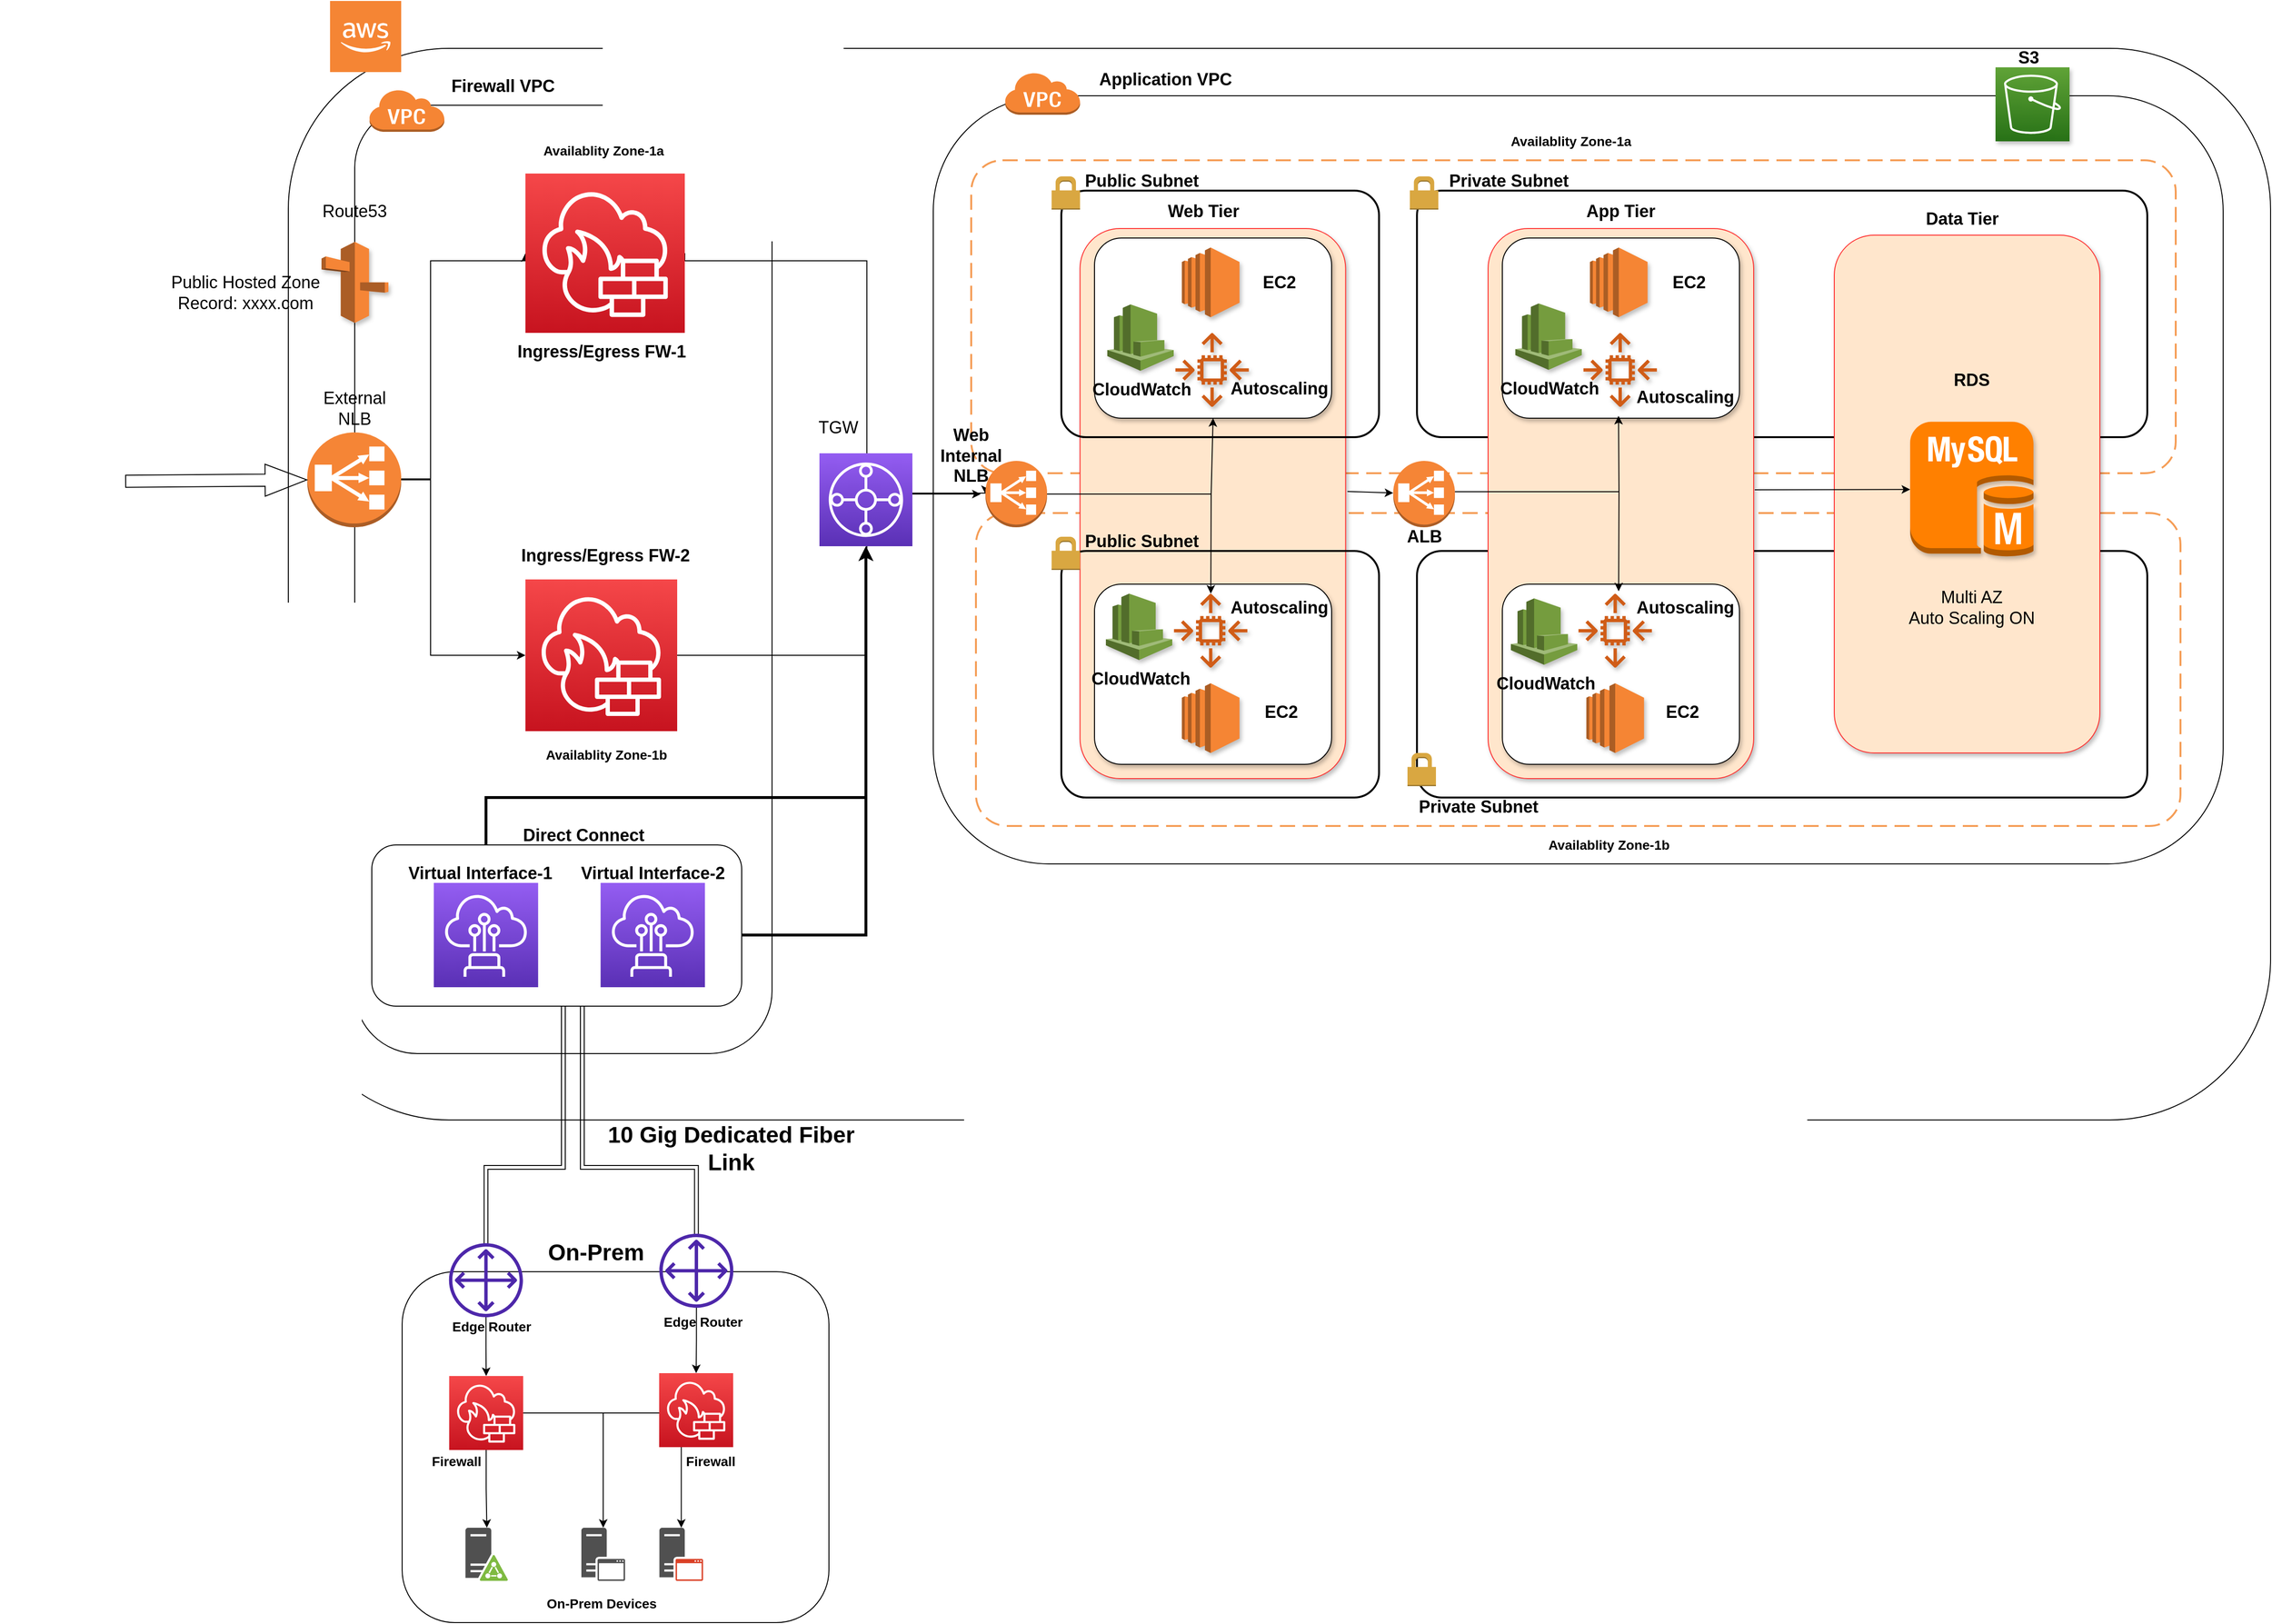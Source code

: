 <mxfile version="13.9.9" type="device"><diagram id="F6qaQ2uDx0an39QP_-4h" name="Page-1"><mxGraphModel dx="1858" dy="482" grid="1" gridSize="10" guides="1" tooltips="1" connect="1" arrows="1" fold="1" page="1" pageScale="1" pageWidth="850" pageHeight="1100" math="0" shadow="0"><root><mxCell id="0"/><mxCell id="1" parent="0"/><mxCell id="vPFMmJCqBuuDQd_risKU-1" value="" style="rounded=1;whiteSpace=wrap;html=1;" parent="1" vertex="1"><mxGeometry x="-510" y="80" width="2090" height="1130" as="geometry"/></mxCell><mxCell id="vPFMmJCqBuuDQd_risKU-2" value="" style="rounded=1;whiteSpace=wrap;html=1;" parent="1" vertex="1"><mxGeometry x="170" y="130" width="1360" height="810" as="geometry"/></mxCell><mxCell id="vPFMmJCqBuuDQd_risKU-5" value="" style="outlineConnect=0;dashed=0;verticalLabelPosition=bottom;verticalAlign=top;align=center;html=1;shape=mxgraph.aws3.cloud_2;fillColor=#F58534;gradientColor=none;" parent="1" vertex="1"><mxGeometry x="-466" y="30" width="75" height="75" as="geometry"/></mxCell><mxCell id="vPFMmJCqBuuDQd_risKU-6" value="" style="outlineConnect=0;dashed=0;verticalLabelPosition=bottom;verticalAlign=top;align=center;html=1;shape=mxgraph.aws3.virtual_private_cloud;fillColor=#F58534;gradientColor=none;" parent="1" vertex="1"><mxGeometry x="245.25" y="105" width="79.5" height="45" as="geometry"/></mxCell><mxCell id="vPFMmJCqBuuDQd_risKU-7" value="" style="rounded=1;arcSize=10;dashed=1;strokeColor=#F59D56;fillColor=none;gradientColor=none;dashPattern=8 4;strokeWidth=2;" parent="1" vertex="1"><mxGeometry x="210" y="198" width="1270" height="330" as="geometry"/></mxCell><mxCell id="vPFMmJCqBuuDQd_risKU-8" value="" style="rounded=1;arcSize=10;dashed=1;strokeColor=#F59D56;fillColor=none;gradientColor=none;dashPattern=8 4;strokeWidth=2;" parent="1" vertex="1"><mxGeometry x="215" y="570" width="1270" height="330" as="geometry"/></mxCell><mxCell id="vPFMmJCqBuuDQd_risKU-14" value="" style="rounded=1;arcSize=10;dashed=0;fillColor=none;gradientColor=none;strokeWidth=2;" parent="1" vertex="1"><mxGeometry x="680" y="230" width="770" height="260" as="geometry"/></mxCell><mxCell id="vPFMmJCqBuuDQd_risKU-15" value="" style="dashed=0;html=1;shape=mxgraph.aws3.permissions;fillColor=#D9A741;gradientColor=none;dashed=0;" parent="1" vertex="1"><mxGeometry x="672.5" y="215" width="30" height="35" as="geometry"/></mxCell><mxCell id="vPFMmJCqBuuDQd_risKU-17" value="" style="rounded=1;arcSize=10;dashed=0;fillColor=none;gradientColor=none;strokeWidth=2;" parent="1" vertex="1"><mxGeometry x="680" y="610" width="770" height="260" as="geometry"/></mxCell><mxCell id="vPFMmJCqBuuDQd_risKU-18" value="" style="dashed=0;html=1;shape=mxgraph.aws3.permissions;fillColor=#D9A741;gradientColor=none;dashed=0;" parent="1" vertex="1"><mxGeometry x="670" y="823" width="30" height="35" as="geometry"/></mxCell><mxCell id="vPFMmJCqBuuDQd_risKU-19" value="&lt;font style=&quot;font-size: 14px&quot;&gt;Availablity Zone-1a&lt;/font&gt;" style="text;html=1;strokeColor=none;fillColor=none;align=center;verticalAlign=middle;whiteSpace=wrap;rounded=0;fontStyle=1" parent="1" vertex="1"><mxGeometry x="760" y="168" width="164.75" height="20" as="geometry"/></mxCell><mxCell id="vPFMmJCqBuuDQd_risKU-20" value="&lt;font style=&quot;font-size: 14px&quot;&gt;Availablity Zone-1b&lt;/font&gt;" style="text;html=1;strokeColor=none;fillColor=none;align=center;verticalAlign=middle;whiteSpace=wrap;rounded=0;fontStyle=1" parent="1" vertex="1"><mxGeometry x="760" y="540" width="164.75" height="20" as="geometry"/></mxCell><mxCell id="vPFMmJCqBuuDQd_risKU-44" value="" style="rounded=1;whiteSpace=wrap;html=1;" parent="1" vertex="1"><mxGeometry x="-440" y="140" width="440" height="1000" as="geometry"/></mxCell><mxCell id="vPFMmJCqBuuDQd_risKU-45" value="" style="outlineConnect=0;dashed=0;verticalLabelPosition=bottom;verticalAlign=top;align=center;html=1;shape=mxgraph.aws3.virtual_private_cloud;fillColor=#F58534;gradientColor=none;" parent="1" vertex="1"><mxGeometry x="-425" y="123" width="79.5" height="45" as="geometry"/></mxCell><mxCell id="vPFMmJCqBuuDQd_risKU-49" style="edgeStyle=orthogonalEdgeStyle;rounded=0;orthogonalLoop=1;jettySize=auto;html=1;exitX=1;exitY=0.5;exitDx=0;exitDy=0;exitPerimeter=0;entryX=0;entryY=0.5;entryDx=0;entryDy=0;entryPerimeter=0;" parent="1" source="vPFMmJCqBuuDQd_risKU-43" target="vPFMmJCqBuuDQd_risKU-47" edge="1"><mxGeometry relative="1" as="geometry"><Array as="points"><mxPoint x="-360" y="535"/><mxPoint x="-360" y="304"/><mxPoint x="-260" y="304"/></Array></mxGeometry></mxCell><mxCell id="vPFMmJCqBuuDQd_risKU-50" style="edgeStyle=orthogonalEdgeStyle;rounded=0;orthogonalLoop=1;jettySize=auto;html=1;exitX=1;exitY=0.5;exitDx=0;exitDy=0;exitPerimeter=0;entryX=0;entryY=0.5;entryDx=0;entryDy=0;entryPerimeter=0;" parent="1" source="vPFMmJCqBuuDQd_risKU-43" target="vPFMmJCqBuuDQd_risKU-48" edge="1"><mxGeometry relative="1" as="geometry"><Array as="points"><mxPoint x="-360" y="534"/><mxPoint x="-360" y="720"/></Array></mxGeometry></mxCell><mxCell id="vPFMmJCqBuuDQd_risKU-43" value="" style="outlineConnect=0;dashed=0;verticalLabelPosition=bottom;verticalAlign=top;align=center;html=1;shape=mxgraph.aws3.classic_load_balancer;fillColor=#F58536;gradientColor=none;" parent="1" vertex="1"><mxGeometry x="-490" y="485" width="99" height="100" as="geometry"/></mxCell><mxCell id="vPFMmJCqBuuDQd_risKU-52" style="edgeStyle=orthogonalEdgeStyle;rounded=0;orthogonalLoop=1;jettySize=auto;html=1;exitX=1;exitY=0.5;exitDx=0;exitDy=0;exitPerimeter=0;entryX=0;entryY=0.5;entryDx=0;entryDy=0;entryPerimeter=0;" parent="1" source="vPFMmJCqBuuDQd_risKU-47" target="vPFMmJCqBuuDQd_risKU-91" edge="1"><mxGeometry relative="1" as="geometry"><mxPoint x="190" y="550" as="targetPoint"/><Array as="points"><mxPoint x="100" y="304"/><mxPoint x="100" y="549"/><mxPoint x="225" y="549"/></Array></mxGeometry></mxCell><mxCell id="vPFMmJCqBuuDQd_risKU-47" value="" style="points=[[0,0,0],[0.25,0,0],[0.5,0,0],[0.75,0,0],[1,0,0],[0,1,0],[0.25,1,0],[0.5,1,0],[0.75,1,0],[1,1,0],[0,0.25,0],[0,0.5,0],[0,0.75,0],[1,0.25,0],[1,0.5,0],[1,0.75,0]];outlineConnect=0;fontColor=#232F3E;gradientColor=#F54749;gradientDirection=north;fillColor=#C7131F;strokeColor=#ffffff;dashed=0;verticalLabelPosition=bottom;verticalAlign=top;align=center;html=1;fontSize=12;fontStyle=0;aspect=fixed;shape=mxgraph.aws4.resourceIcon;resIcon=mxgraph.aws4.network_firewall;" parent="1" vertex="1"><mxGeometry x="-260" y="212" width="168" height="168" as="geometry"/></mxCell><mxCell id="vPFMmJCqBuuDQd_risKU-53" style="edgeStyle=orthogonalEdgeStyle;rounded=0;orthogonalLoop=1;jettySize=auto;html=1;exitX=1;exitY=0.5;exitDx=0;exitDy=0;exitPerimeter=0;" parent="1" source="vPFMmJCqBuuDQd_risKU-48" edge="1"><mxGeometry relative="1" as="geometry"><mxPoint x="220" y="550" as="targetPoint"/><Array as="points"><mxPoint x="100" y="720"/><mxPoint x="100" y="550"/></Array></mxGeometry></mxCell><mxCell id="vPFMmJCqBuuDQd_risKU-48" value="" style="points=[[0,0,0],[0.25,0,0],[0.5,0,0],[0.75,0,0],[1,0,0],[0,1,0],[0.25,1,0],[0.5,1,0],[0.75,1,0],[1,1,0],[0,0.25,0],[0,0.5,0],[0,0.75,0],[1,0.25,0],[1,0.5,0],[1,0.75,0]];outlineConnect=0;fontColor=#232F3E;gradientColor=#F54749;gradientDirection=north;fillColor=#C7131F;strokeColor=#ffffff;dashed=0;verticalLabelPosition=bottom;verticalAlign=top;align=center;html=1;fontSize=12;fontStyle=0;aspect=fixed;shape=mxgraph.aws4.resourceIcon;resIcon=mxgraph.aws4.network_firewall;" parent="1" vertex="1"><mxGeometry x="-260" y="640" width="160" height="160" as="geometry"/></mxCell><mxCell id="vPFMmJCqBuuDQd_risKU-57" value="&lt;font style=&quot;font-size: 18px&quot;&gt;Ingress/Egress FW-1&lt;/font&gt;" style="text;html=1;strokeColor=none;fillColor=none;align=center;verticalAlign=middle;whiteSpace=wrap;rounded=0;fontStyle=1" parent="1" vertex="1"><mxGeometry x="-287.25" y="390" width="214.5" height="20" as="geometry"/></mxCell><mxCell id="vPFMmJCqBuuDQd_risKU-59" value="" style="points=[[0,0,0],[0.25,0,0],[0.5,0,0],[0.75,0,0],[1,0,0],[0,1,0],[0.25,1,0],[0.5,1,0],[0.75,1,0],[1,1,0],[0,0.25,0],[0,0.5,0],[0,0.75,0],[1,0.25,0],[1,0.5,0],[1,0.75,0]];outlineConnect=0;fontColor=#232F3E;gradientColor=#945DF2;gradientDirection=north;fillColor=#5A30B5;strokeColor=#ffffff;dashed=0;verticalLabelPosition=bottom;verticalAlign=top;align=center;html=1;fontSize=12;fontStyle=0;aspect=fixed;shape=mxgraph.aws4.resourceIcon;resIcon=mxgraph.aws4.transit_gateway;" parent="1" vertex="1"><mxGeometry x="50" y="507" width="98" height="98" as="geometry"/></mxCell><mxCell id="vPFMmJCqBuuDQd_risKU-60" value="&lt;font style=&quot;font-size: 18px ; font-weight: normal&quot;&gt;TGW&lt;/font&gt;" style="text;html=1;strokeColor=none;fillColor=none;align=center;verticalAlign=middle;whiteSpace=wrap;rounded=0;fontStyle=1" parent="1" vertex="1"><mxGeometry x="50" y="470" width="40" height="20" as="geometry"/></mxCell><mxCell id="vPFMmJCqBuuDQd_risKU-62" value="&lt;font style=&quot;font-size: 18px&quot;&gt;Internal NLB&lt;/font&gt;" style="text;html=1;strokeColor=none;fillColor=none;align=center;verticalAlign=middle;whiteSpace=wrap;rounded=0;" parent="1" vertex="1"><mxGeometry x="1130" y="690" width="70" height="20" as="geometry"/></mxCell><mxCell id="vPFMmJCqBuuDQd_risKU-104" style="edgeStyle=none;rounded=0;orthogonalLoop=1;jettySize=auto;html=1;exitX=1.007;exitY=0.478;exitDx=0;exitDy=0;exitPerimeter=0;" parent="1" source="vPFMmJCqBuuDQd_risKU-64" target="vPFMmJCqBuuDQd_risKU-99" edge="1"><mxGeometry relative="1" as="geometry"><mxPoint x="620" y="554" as="sourcePoint"/></mxGeometry></mxCell><mxCell id="vPFMmJCqBuuDQd_risKU-64" value="" style="rounded=1;whiteSpace=wrap;html=1;strokeColor=#FF3333;shadow=1;fillColor=#FFE6CC;" parent="1" vertex="1"><mxGeometry x="324.75" y="270" width="280" height="580" as="geometry"/></mxCell><mxCell id="vPFMmJCqBuuDQd_risKU-68" value="" style="rounded=1;whiteSpace=wrap;html=1;strokeColor=#FF3333;shadow=1;fillColor=#FFE6CC;" parent="1" vertex="1"><mxGeometry x="1120" y="277" width="280" height="546" as="geometry"/></mxCell><mxCell id="vPFMmJCqBuuDQd_risKU-70" value="&lt;font style=&quot;font-size: 18px&quot;&gt;Private Subnet&lt;/font&gt;" style="text;html=1;strokeColor=none;fillColor=none;align=center;verticalAlign=middle;whiteSpace=wrap;rounded=0;shadow=1;fontStyle=1" parent="1" vertex="1"><mxGeometry x="692.38" y="210" width="170" height="20" as="geometry"/></mxCell><mxCell id="vPFMmJCqBuuDQd_risKU-71" value="&lt;font style=&quot;font-size: 18px&quot;&gt;Private Subnet&lt;/font&gt;" style="text;html=1;strokeColor=none;fillColor=none;align=center;verticalAlign=middle;whiteSpace=wrap;rounded=0;shadow=1;fontStyle=1" parent="1" vertex="1"><mxGeometry x="660" y="870" width="170" height="20" as="geometry"/></mxCell><mxCell id="vPFMmJCqBuuDQd_risKU-73" value="&lt;font style=&quot;font-size: 18px&quot;&gt;Web Tier&lt;/font&gt;" style="text;html=1;strokeColor=none;fillColor=none;align=center;verticalAlign=middle;whiteSpace=wrap;rounded=0;shadow=1;fontStyle=1" parent="1" vertex="1"><mxGeometry x="370" y="242" width="170" height="20" as="geometry"/></mxCell><mxCell id="vPFMmJCqBuuDQd_risKU-74" value="&lt;font style=&quot;font-size: 18px&quot;&gt;App Tier&lt;/font&gt;" style="text;html=1;strokeColor=none;fillColor=none;align=center;verticalAlign=middle;whiteSpace=wrap;rounded=0;shadow=1;fontStyle=1" parent="1" vertex="1"><mxGeometry x="810" y="242" width="170" height="20" as="geometry"/></mxCell><mxCell id="vPFMmJCqBuuDQd_risKU-75" value="&lt;font style=&quot;font-size: 18px&quot;&gt;Data Tier&lt;/font&gt;" style="text;html=1;strokeColor=none;fillColor=none;align=center;verticalAlign=middle;whiteSpace=wrap;rounded=0;shadow=1;fontStyle=1" parent="1" vertex="1"><mxGeometry x="1170" y="250" width="170" height="20" as="geometry"/></mxCell><mxCell id="vPFMmJCqBuuDQd_risKU-79" value="" style="rounded=1;whiteSpace=wrap;html=1;shadow=1;strokeColor=#000000;fillColor=#FFFFFF;" parent="1" vertex="1"><mxGeometry x="340" y="280" width="250" height="190" as="geometry"/></mxCell><mxCell id="vPFMmJCqBuuDQd_risKU-78" value="" style="outlineConnect=0;dashed=0;verticalLabelPosition=bottom;verticalAlign=top;align=center;html=1;shape=mxgraph.aws3.ec2;fillColor=#F58534;gradientColor=none;shadow=1;strokeColor=#FF3333;" parent="1" vertex="1"><mxGeometry x="432.13" y="290" width="60.75" height="73.5" as="geometry"/></mxCell><mxCell id="vPFMmJCqBuuDQd_risKU-80" value="" style="outlineConnect=0;fontColor=#232F3E;gradientColor=none;fillColor=#D05C17;strokeColor=none;dashed=0;verticalLabelPosition=bottom;verticalAlign=top;align=center;html=1;fontSize=12;fontStyle=0;aspect=fixed;pointerEvents=1;shape=mxgraph.aws4.auto_scaling2;shadow=1;" parent="1" vertex="1"><mxGeometry x="425" y="380" width="78" height="78" as="geometry"/></mxCell><mxCell id="vPFMmJCqBuuDQd_risKU-81" value="" style="rounded=1;whiteSpace=wrap;html=1;shadow=1;strokeColor=#000000;fillColor=#FFFFFF;" parent="1" vertex="1"><mxGeometry x="340" y="645" width="250" height="190" as="geometry"/></mxCell><mxCell id="vPFMmJCqBuuDQd_risKU-82" value="" style="outlineConnect=0;dashed=0;verticalLabelPosition=bottom;verticalAlign=top;align=center;html=1;shape=mxgraph.aws3.ec2;fillColor=#F58534;gradientColor=none;shadow=1;strokeColor=#FF3333;" parent="1" vertex="1"><mxGeometry x="432.13" y="749.5" width="60.75" height="73.5" as="geometry"/></mxCell><mxCell id="vPFMmJCqBuuDQd_risKU-83" value="" style="outlineConnect=0;fontColor=#232F3E;gradientColor=none;fillColor=#D05C17;strokeColor=none;dashed=0;verticalLabelPosition=bottom;verticalAlign=top;align=center;html=1;fontSize=12;fontStyle=0;aspect=fixed;pointerEvents=1;shape=mxgraph.aws4.auto_scaling2;shadow=1;" parent="1" vertex="1"><mxGeometry x="423.5" y="655" width="78" height="78" as="geometry"/></mxCell><mxCell id="vPFMmJCqBuuDQd_risKU-107" style="edgeStyle=none;rounded=0;orthogonalLoop=1;jettySize=auto;html=1;exitX=1.004;exitY=0.475;exitDx=0;exitDy=0;exitPerimeter=0;" parent="1" source="vPFMmJCqBuuDQd_risKU-84" target="vPFMmJCqBuuDQd_risKU-105" edge="1"><mxGeometry relative="1" as="geometry"/></mxCell><mxCell id="vPFMmJCqBuuDQd_risKU-84" value="" style="rounded=1;whiteSpace=wrap;html=1;strokeColor=#FF3333;shadow=1;fillColor=#FFE6CC;" parent="1" vertex="1"><mxGeometry x="755" y="270" width="280" height="580" as="geometry"/></mxCell><mxCell id="vPFMmJCqBuuDQd_risKU-85" value="" style="rounded=1;whiteSpace=wrap;html=1;shadow=1;strokeColor=#000000;fillColor=#FFFFFF;" parent="1" vertex="1"><mxGeometry x="770" y="280" width="250" height="190" as="geometry"/></mxCell><mxCell id="vPFMmJCqBuuDQd_risKU-86" value="" style="outlineConnect=0;dashed=0;verticalLabelPosition=bottom;verticalAlign=top;align=center;html=1;shape=mxgraph.aws3.ec2;fillColor=#F58534;gradientColor=none;shadow=1;strokeColor=#FF3333;" parent="1" vertex="1"><mxGeometry x="862.38" y="290" width="60.75" height="73.5" as="geometry"/></mxCell><mxCell id="vPFMmJCqBuuDQd_risKU-87" value="" style="outlineConnect=0;fontColor=#232F3E;gradientColor=none;fillColor=#D05C17;strokeColor=none;dashed=0;verticalLabelPosition=bottom;verticalAlign=top;align=center;html=1;fontSize=12;fontStyle=0;aspect=fixed;pointerEvents=1;shape=mxgraph.aws4.auto_scaling2;shadow=1;" parent="1" vertex="1"><mxGeometry x="855.25" y="380" width="78" height="78" as="geometry"/></mxCell><mxCell id="vPFMmJCqBuuDQd_risKU-88" value="" style="rounded=1;whiteSpace=wrap;html=1;shadow=1;strokeColor=#000000;fillColor=#FFFFFF;" parent="1" vertex="1"><mxGeometry x="770" y="645" width="250" height="190" as="geometry"/></mxCell><mxCell id="vPFMmJCqBuuDQd_risKU-89" value="" style="outlineConnect=0;dashed=0;verticalLabelPosition=bottom;verticalAlign=top;align=center;html=1;shape=mxgraph.aws3.ec2;fillColor=#F58534;gradientColor=none;shadow=1;strokeColor=#FF3333;" parent="1" vertex="1"><mxGeometry x="858.63" y="749.5" width="60.75" height="73.5" as="geometry"/></mxCell><mxCell id="vPFMmJCqBuuDQd_risKU-90" value="" style="outlineConnect=0;fontColor=#232F3E;gradientColor=none;fillColor=#D05C17;strokeColor=none;dashed=0;verticalLabelPosition=bottom;verticalAlign=top;align=center;html=1;fontSize=12;fontStyle=0;aspect=fixed;pointerEvents=1;shape=mxgraph.aws4.auto_scaling2;shadow=1;" parent="1" vertex="1"><mxGeometry x="850" y="655" width="78" height="78" as="geometry"/></mxCell><mxCell id="vPFMmJCqBuuDQd_risKU-100" style="edgeStyle=none;rounded=0;orthogonalLoop=1;jettySize=auto;html=1;entryX=0.5;entryY=1;entryDx=0;entryDy=0;" parent="1" source="vPFMmJCqBuuDQd_risKU-91" target="vPFMmJCqBuuDQd_risKU-79" edge="1"><mxGeometry relative="1" as="geometry"><Array as="points"><mxPoint x="463" y="550"/></Array></mxGeometry></mxCell><mxCell id="vPFMmJCqBuuDQd_risKU-91" value="" style="outlineConnect=0;dashed=0;verticalLabelPosition=bottom;verticalAlign=top;align=center;html=1;shape=mxgraph.aws3.classic_load_balancer;fillColor=#F58536;gradientColor=none;" parent="1" vertex="1"><mxGeometry x="225" y="515" width="65" height="70" as="geometry"/></mxCell><mxCell id="vPFMmJCqBuuDQd_risKU-99" value="" style="outlineConnect=0;dashed=0;verticalLabelPosition=bottom;verticalAlign=top;align=center;html=1;shape=mxgraph.aws3.classic_load_balancer;fillColor=#F58536;gradientColor=none;" parent="1" vertex="1"><mxGeometry x="655" y="515" width="65" height="70" as="geometry"/></mxCell><mxCell id="vPFMmJCqBuuDQd_risKU-101" style="edgeStyle=none;rounded=0;orthogonalLoop=1;jettySize=auto;html=1;exitX=1;exitY=0.5;exitDx=0;exitDy=0;exitPerimeter=0;" parent="1" source="vPFMmJCqBuuDQd_risKU-91" target="vPFMmJCqBuuDQd_risKU-83" edge="1"><mxGeometry relative="1" as="geometry"><mxPoint x="300" y="560" as="sourcePoint"/><mxPoint x="472.5" y="480" as="targetPoint"/><Array as="points"><mxPoint x="463" y="550"/></Array></mxGeometry></mxCell><mxCell id="vPFMmJCqBuuDQd_risKU-102" style="edgeStyle=none;rounded=0;orthogonalLoop=1;jettySize=auto;html=1;entryX=0.5;entryY=1;entryDx=0;entryDy=0;" parent="1" edge="1"><mxGeometry relative="1" as="geometry"><mxPoint x="720" y="547.5" as="sourcePoint"/><mxPoint x="892.5" y="467.5" as="targetPoint"/><Array as="points"><mxPoint x="893" y="547.5"/></Array></mxGeometry></mxCell><mxCell id="vPFMmJCqBuuDQd_risKU-103" style="edgeStyle=none;rounded=0;orthogonalLoop=1;jettySize=auto;html=1;exitX=1;exitY=0.5;exitDx=0;exitDy=0;exitPerimeter=0;" parent="1" edge="1"><mxGeometry relative="1" as="geometry"><mxPoint x="720" y="547.5" as="sourcePoint"/><mxPoint x="892.635" y="652.5" as="targetPoint"/><Array as="points"><mxPoint x="893" y="547.5"/></Array></mxGeometry></mxCell><mxCell id="vPFMmJCqBuuDQd_risKU-105" value="" style="outlineConnect=0;dashed=0;verticalLabelPosition=bottom;verticalAlign=top;align=center;html=1;shape=mxgraph.aws3.mysql_db_instance;fillColor=#FF8000;gradientColor=none;shadow=1;strokeColor=#000000;" parent="1" vertex="1"><mxGeometry x="1200" y="473.75" width="130" height="142.5" as="geometry"/></mxCell><mxCell id="vPFMmJCqBuuDQd_risKU-106" value="&lt;font style=&quot;font-size: 18px&quot;&gt;Multi AZ&lt;br&gt;Auto Scaling ON&lt;br&gt;&lt;/font&gt;" style="text;html=1;strokeColor=none;fillColor=none;align=center;verticalAlign=middle;whiteSpace=wrap;rounded=0;shadow=1;" parent="1" vertex="1"><mxGeometry x="1180" y="645" width="170" height="50" as="geometry"/></mxCell><mxCell id="vPFMmJCqBuuDQd_risKU-61" value="&lt;font style=&quot;font-size: 18px&quot;&gt;External NLB&lt;/font&gt;" style="text;html=1;strokeColor=none;fillColor=none;align=center;verticalAlign=middle;whiteSpace=wrap;rounded=0;" parent="1" vertex="1"><mxGeometry x="-475.5" y="450" width="70" height="20" as="geometry"/></mxCell><mxCell id="vPFMmJCqBuuDQd_risKU-109" style="edgeStyle=none;shape=flexArrow;rounded=0;orthogonalLoop=1;jettySize=auto;html=1;width=12.727;endSize=14.327;entryX=0;entryY=0.5;entryDx=0;entryDy=0;entryPerimeter=0;" parent="1" source="vPFMmJCqBuuDQd_risKU-108" target="vPFMmJCqBuuDQd_risKU-43" edge="1"><mxGeometry relative="1" as="geometry"/></mxCell><mxCell id="vPFMmJCqBuuDQd_risKU-108" value="" style="shape=image;html=1;verticalAlign=top;verticalLabelPosition=bottom;labelBackgroundColor=#ffffff;imageAspect=0;aspect=fixed;image=https://cdn3.iconfinder.com/data/icons/google-material-design-icons/48/ic_laptop_windows_48px-128.png;shadow=1;strokeColor=#000000;fillColor=#FF8000;" parent="1" vertex="1"><mxGeometry x="-810" y="473" width="128" height="128" as="geometry"/></mxCell><mxCell id="vPFMmJCqBuuDQd_risKU-110" value="" style="outlineConnect=0;dashed=0;verticalLabelPosition=bottom;verticalAlign=top;align=center;html=1;shape=mxgraph.aws3.route_53;fillColor=#F58536;gradientColor=none;shadow=1;strokeColor=#000000;" parent="1" vertex="1"><mxGeometry x="-475" y="284" width="70.5" height="85.5" as="geometry"/></mxCell><mxCell id="vPFMmJCqBuuDQd_risKU-111" value="&lt;font style=&quot;font-size: 18px&quot;&gt;Route53&lt;/font&gt;" style="text;html=1;strokeColor=none;fillColor=none;align=center;verticalAlign=middle;whiteSpace=wrap;rounded=0;" parent="1" vertex="1"><mxGeometry x="-475.5" y="242" width="70" height="20" as="geometry"/></mxCell><mxCell id="vPFMmJCqBuuDQd_risKU-112" value="&lt;font style=&quot;font-size: 18px&quot;&gt;Public Hosted Zone&lt;br&gt;Record: xxxx.com&lt;/font&gt;" style="text;html=1;strokeColor=none;fillColor=none;align=center;verticalAlign=middle;whiteSpace=wrap;rounded=0;shadow=1;" parent="1" vertex="1"><mxGeometry x="-670" y="320" width="230" height="36.75" as="geometry"/></mxCell><mxCell id="vPFMmJCqBuuDQd_risKU-113" value="&lt;font style=&quot;font-size: 18px&quot;&gt;&lt;b&gt;Web Internal NLB&lt;/b&gt;&lt;/font&gt;" style="text;html=1;strokeColor=none;fillColor=none;align=center;verticalAlign=middle;whiteSpace=wrap;rounded=0;" parent="1" vertex="1"><mxGeometry x="175.25" y="500" width="70" height="20" as="geometry"/></mxCell><mxCell id="vPFMmJCqBuuDQd_risKU-114" value="&lt;font style=&quot;font-size: 18px&quot;&gt;&lt;b&gt;ALB&lt;/b&gt;&lt;/font&gt;" style="text;html=1;strokeColor=none;fillColor=none;align=center;verticalAlign=middle;whiteSpace=wrap;rounded=0;" parent="1" vertex="1"><mxGeometry x="652.5" y="585" width="70" height="20" as="geometry"/></mxCell><mxCell id="vPFMmJCqBuuDQd_risKU-115" value="&lt;span style=&quot;font-size: 18px;&quot;&gt;&lt;b&gt;EC2&lt;/b&gt;&lt;/span&gt;" style="text;html=1;strokeColor=none;fillColor=none;align=center;verticalAlign=middle;whiteSpace=wrap;rounded=0;" parent="1" vertex="1"><mxGeometry x="500" y="316.75" width="70" height="20" as="geometry"/></mxCell><mxCell id="vPFMmJCqBuuDQd_risKU-116" value="&lt;font style=&quot;font-size: 18px&quot;&gt;&lt;b&gt;EC2&lt;/b&gt;&lt;/font&gt;" style="text;html=1;strokeColor=none;fillColor=none;align=center;verticalAlign=middle;whiteSpace=wrap;rounded=0;" parent="1" vertex="1"><mxGeometry x="501.5" y="770" width="70" height="20" as="geometry"/></mxCell><mxCell id="vPFMmJCqBuuDQd_risKU-117" value="&lt;font style=&quot;font-size: 18px&quot;&gt;&lt;b&gt;Autoscaling&lt;/b&gt;&lt;/font&gt;" style="text;html=1;strokeColor=none;fillColor=none;align=center;verticalAlign=middle;whiteSpace=wrap;rounded=0;" parent="1" vertex="1"><mxGeometry x="500" y="660" width="70" height="20" as="geometry"/></mxCell><mxCell id="vPFMmJCqBuuDQd_risKU-118" value="&lt;font style=&quot;font-size: 18px&quot;&gt;&lt;b&gt;Autoscaling&lt;/b&gt;&lt;/font&gt;" style="text;html=1;strokeColor=none;fillColor=none;align=center;verticalAlign=middle;whiteSpace=wrap;rounded=0;" parent="1" vertex="1"><mxGeometry x="500" y="429" width="70" height="20" as="geometry"/></mxCell><mxCell id="vPFMmJCqBuuDQd_risKU-120" value="&lt;font style=&quot;font-size: 18px&quot;&gt;&lt;b&gt;EC2&lt;/b&gt;&lt;/font&gt;" style="text;html=1;strokeColor=none;fillColor=none;align=center;verticalAlign=middle;whiteSpace=wrap;rounded=0;" parent="1" vertex="1"><mxGeometry x="931.87" y="316.75" width="70" height="20" as="geometry"/></mxCell><mxCell id="vPFMmJCqBuuDQd_risKU-121" value="&lt;font style=&quot;font-size: 18px&quot;&gt;&lt;b&gt;EC2&lt;/b&gt;&lt;/font&gt;" style="text;html=1;strokeColor=none;fillColor=none;align=center;verticalAlign=middle;whiteSpace=wrap;rounded=0;" parent="1" vertex="1"><mxGeometry x="924.75" y="770" width="70" height="20" as="geometry"/></mxCell><mxCell id="vPFMmJCqBuuDQd_risKU-122" value="&lt;font style=&quot;font-size: 18px&quot;&gt;&lt;b&gt;Autoscaling&lt;/b&gt;&lt;/font&gt;" style="text;html=1;strokeColor=none;fillColor=none;align=center;verticalAlign=middle;whiteSpace=wrap;rounded=0;" parent="1" vertex="1"><mxGeometry x="928" y="660" width="70" height="20" as="geometry"/></mxCell><mxCell id="vPFMmJCqBuuDQd_risKU-123" value="&lt;font style=&quot;font-size: 18px&quot;&gt;&lt;b&gt;Autoscaling&lt;/b&gt;&lt;/font&gt;" style="text;html=1;strokeColor=none;fillColor=none;align=center;verticalAlign=middle;whiteSpace=wrap;rounded=0;" parent="1" vertex="1"><mxGeometry x="928" y="438" width="70" height="20" as="geometry"/></mxCell><mxCell id="vPFMmJCqBuuDQd_risKU-124" value="&lt;font style=&quot;font-size: 18px&quot;&gt;Ingress/Egress FW-2&lt;/font&gt;" style="text;html=1;strokeColor=none;fillColor=none;align=center;verticalAlign=middle;whiteSpace=wrap;rounded=0;fontStyle=1" parent="1" vertex="1"><mxGeometry x="-283.25" y="605" width="214.5" height="20" as="geometry"/></mxCell><mxCell id="vPFMmJCqBuuDQd_risKU-125" value="&lt;font style=&quot;font-size: 18px&quot;&gt;&lt;b&gt;RDS&lt;/b&gt;&lt;/font&gt;" style="text;html=1;strokeColor=none;fillColor=none;align=center;verticalAlign=middle;whiteSpace=wrap;rounded=0;shadow=1;" parent="1" vertex="1"><mxGeometry x="1245" y="420" width="40" height="20" as="geometry"/></mxCell><mxCell id="vPFMmJCqBuuDQd_risKU-126" value="&lt;font style=&quot;font-size: 14px&quot;&gt;Availablity Zone-1b&lt;/font&gt;" style="text;html=1;strokeColor=none;fillColor=none;align=center;verticalAlign=middle;whiteSpace=wrap;rounded=0;fontStyle=1" parent="1" vertex="1"><mxGeometry x="800" y="910" width="164.75" height="20" as="geometry"/></mxCell><mxCell id="vPFMmJCqBuuDQd_risKU-127" value="" style="outlineConnect=0;dashed=0;verticalLabelPosition=bottom;verticalAlign=top;align=center;html=1;shape=mxgraph.aws3.cloudwatch;fillColor=#759C3E;gradientColor=none;shadow=1;strokeColor=#000000;" parent="1" vertex="1"><mxGeometry x="353.5" y="350" width="70" height="70" as="geometry"/></mxCell><mxCell id="vPFMmJCqBuuDQd_risKU-129" value="&lt;font style=&quot;font-size: 18px&quot;&gt;&lt;b&gt;CloudWatch&lt;/b&gt;&lt;/font&gt;" style="text;html=1;strokeColor=none;fillColor=none;align=center;verticalAlign=middle;whiteSpace=wrap;rounded=0;" parent="1" vertex="1"><mxGeometry x="355" y="430" width="70" height="20" as="geometry"/></mxCell><mxCell id="vPFMmJCqBuuDQd_risKU-130" value="" style="outlineConnect=0;dashed=0;verticalLabelPosition=bottom;verticalAlign=top;align=center;html=1;shape=mxgraph.aws3.cloudwatch;fillColor=#759C3E;gradientColor=none;shadow=1;strokeColor=#000000;" parent="1" vertex="1"><mxGeometry x="352" y="655" width="70" height="70" as="geometry"/></mxCell><mxCell id="vPFMmJCqBuuDQd_risKU-131" value="&lt;font style=&quot;font-size: 18px&quot;&gt;&lt;b&gt;CloudWatch&lt;/b&gt;&lt;/font&gt;" style="text;html=1;strokeColor=none;fillColor=none;align=center;verticalAlign=middle;whiteSpace=wrap;rounded=0;" parent="1" vertex="1"><mxGeometry x="353.5" y="735" width="70" height="20" as="geometry"/></mxCell><mxCell id="vPFMmJCqBuuDQd_risKU-132" value="" style="outlineConnect=0;dashed=0;verticalLabelPosition=bottom;verticalAlign=top;align=center;html=1;shape=mxgraph.aws3.cloudwatch;fillColor=#759C3E;gradientColor=none;shadow=1;strokeColor=#000000;" parent="1" vertex="1"><mxGeometry x="779" y="660" width="70" height="70" as="geometry"/></mxCell><mxCell id="vPFMmJCqBuuDQd_risKU-133" value="&lt;font style=&quot;font-size: 18px&quot;&gt;&lt;b&gt;CloudWatch&lt;/b&gt;&lt;/font&gt;" style="text;html=1;strokeColor=none;fillColor=none;align=center;verticalAlign=middle;whiteSpace=wrap;rounded=0;" parent="1" vertex="1"><mxGeometry x="780.5" y="740" width="70" height="20" as="geometry"/></mxCell><mxCell id="vPFMmJCqBuuDQd_risKU-134" value="" style="outlineConnect=0;dashed=0;verticalLabelPosition=bottom;verticalAlign=top;align=center;html=1;shape=mxgraph.aws3.cloudwatch;fillColor=#759C3E;gradientColor=none;shadow=1;strokeColor=#000000;" parent="1" vertex="1"><mxGeometry x="783.75" y="349" width="70" height="70" as="geometry"/></mxCell><mxCell id="vPFMmJCqBuuDQd_risKU-135" value="&lt;font style=&quot;font-size: 18px&quot;&gt;&lt;b&gt;CloudWatch&lt;/b&gt;&lt;/font&gt;" style="text;html=1;strokeColor=none;fillColor=none;align=center;verticalAlign=middle;whiteSpace=wrap;rounded=0;" parent="1" vertex="1"><mxGeometry x="785.25" y="429" width="70" height="20" as="geometry"/></mxCell><mxCell id="vPFMmJCqBuuDQd_risKU-136" value="&lt;font style=&quot;font-size: 18px&quot;&gt;&lt;b&gt;Firewall VPC&lt;/b&gt;&lt;/font&gt;" style="text;html=1;strokeColor=none;fillColor=none;align=center;verticalAlign=middle;whiteSpace=wrap;rounded=0;shadow=1;" parent="1" vertex="1"><mxGeometry x="-350" y="110" width="133.25" height="20" as="geometry"/></mxCell><mxCell id="vPFMmJCqBuuDQd_risKU-137" value="&lt;font style=&quot;font-size: 18px&quot;&gt;&lt;b&gt;Application VPC&lt;/b&gt;&lt;/font&gt;" style="text;html=1;strokeColor=none;fillColor=none;align=center;verticalAlign=middle;whiteSpace=wrap;rounded=0;shadow=1;" parent="1" vertex="1"><mxGeometry x="340" y="103" width="150" height="20" as="geometry"/></mxCell><mxCell id="vPFMmJCqBuuDQd_risKU-139" value="&lt;font style=&quot;font-size: 14px&quot;&gt;Availablity Zone-1a&lt;/font&gt;" style="text;html=1;strokeColor=none;fillColor=none;align=center;verticalAlign=middle;whiteSpace=wrap;rounded=0;fontStyle=1" parent="1" vertex="1"><mxGeometry x="-260" y="178" width="164.75" height="20" as="geometry"/></mxCell><mxCell id="vPFMmJCqBuuDQd_risKU-140" value="&lt;font style=&quot;font-size: 14px&quot;&gt;Availablity Zone-1b&lt;/font&gt;" style="text;html=1;strokeColor=none;fillColor=none;align=center;verticalAlign=middle;whiteSpace=wrap;rounded=0;fontStyle=1" parent="1" vertex="1"><mxGeometry x="-256.75" y="815" width="164.75" height="20" as="geometry"/></mxCell><mxCell id="vPFMmJCqBuuDQd_risKU-141" value="" style="points=[[0,0,0],[0.25,0,0],[0.5,0,0],[0.75,0,0],[1,0,0],[0,1,0],[0.25,1,0],[0.5,1,0],[0.75,1,0],[1,1,0],[0,0.25,0],[0,0.5,0],[0,0.75,0],[1,0.25,0],[1,0.5,0],[1,0.75,0]];outlineConnect=0;fontColor=#232F3E;gradientColor=#60A337;gradientDirection=north;fillColor=#277116;strokeColor=#ffffff;dashed=0;verticalLabelPosition=bottom;verticalAlign=top;align=center;html=1;fontSize=12;fontStyle=0;aspect=fixed;shape=mxgraph.aws4.resourceIcon;resIcon=mxgraph.aws4.s3;shadow=1;" parent="1" vertex="1"><mxGeometry x="1290" y="100" width="78" height="78" as="geometry"/></mxCell><mxCell id="vPFMmJCqBuuDQd_risKU-142" value="&lt;font style=&quot;font-size: 18px&quot;&gt;S3&lt;/font&gt;" style="text;html=1;strokeColor=none;fillColor=none;align=center;verticalAlign=middle;whiteSpace=wrap;rounded=0;shadow=1;fontStyle=1" parent="1" vertex="1"><mxGeometry x="1240" y="80" width="170" height="20" as="geometry"/></mxCell><mxCell id="ahrg_cmcjoCuRRy4zdmm-18" style="edgeStyle=orthogonalEdgeStyle;rounded=0;orthogonalLoop=1;jettySize=auto;html=1;fontSize=24;strokeWidth=3;startArrow=none;" parent="1" source="ahrg_cmcjoCuRRy4zdmm-23" target="vPFMmJCqBuuDQd_risKU-59" edge="1"><mxGeometry relative="1" as="geometry"/></mxCell><mxCell id="ahrg_cmcjoCuRRy4zdmm-27" value="" style="edgeStyle=orthogonalEdgeStyle;rounded=0;orthogonalLoop=1;jettySize=auto;html=1;strokeWidth=3;fontSize=24;" parent="1" source="ahrg_cmcjoCuRRy4zdmm-1" target="ahrg_cmcjoCuRRy4zdmm-23" edge="1"><mxGeometry relative="1" as="geometry"/></mxCell><mxCell id="ahrg_cmcjoCuRRy4zdmm-1" value="" style="sketch=0;points=[[0,0,0],[0.25,0,0],[0.5,0,0],[0.75,0,0],[1,0,0],[0,1,0],[0.25,1,0],[0.5,1,0],[0.75,1,0],[1,1,0],[0,0.25,0],[0,0.5,0],[0,0.75,0],[1,0.25,0],[1,0.5,0],[1,0.75,0]];outlineConnect=0;fontColor=#232F3E;gradientColor=#945DF2;gradientDirection=north;fillColor=#5A30B5;strokeColor=#ffffff;dashed=0;verticalLabelPosition=bottom;verticalAlign=top;align=center;html=1;fontSize=12;fontStyle=0;aspect=fixed;shape=mxgraph.aws4.resourceIcon;resIcon=mxgraph.aws4.direct_connect;" parent="1" vertex="1"><mxGeometry x="-356.62" y="960" width="110" height="110" as="geometry"/></mxCell><mxCell id="ahrg_cmcjoCuRRy4zdmm-28" style="edgeStyle=orthogonalEdgeStyle;rounded=0;orthogonalLoop=1;jettySize=auto;html=1;entryX=0.5;entryY=1;entryDx=0;entryDy=0;entryPerimeter=0;strokeWidth=3;fontSize=24;" parent="1" source="ahrg_cmcjoCuRRy4zdmm-1" target="vPFMmJCqBuuDQd_risKU-59" edge="1"><mxGeometry relative="1" as="geometry"><Array as="points"><mxPoint x="-302" y="870"/><mxPoint x="99" y="870"/></Array></mxGeometry></mxCell><mxCell id="ahrg_cmcjoCuRRy4zdmm-2" value="" style="rounded=1;whiteSpace=wrap;html=1;" parent="1" vertex="1"><mxGeometry x="-390" y="1370" width="450" height="370" as="geometry"/></mxCell><mxCell id="ahrg_cmcjoCuRRy4zdmm-3" value="&lt;font style=&quot;font-size: 24px;&quot;&gt;&lt;b style=&quot;&quot;&gt;On-Prem&lt;/b&gt;&lt;/font&gt;" style="text;html=1;strokeColor=none;fillColor=none;align=center;verticalAlign=middle;whiteSpace=wrap;rounded=0;shadow=1;" parent="1" vertex="1"><mxGeometry x="-252.25" y="1330" width="133.25" height="40" as="geometry"/></mxCell><mxCell id="ahrg_cmcjoCuRRy4zdmm-10" style="edgeStyle=orthogonalEdgeStyle;rounded=0;orthogonalLoop=1;jettySize=auto;html=1;entryX=0.5;entryY=0;entryDx=0;entryDy=0;entryPerimeter=0;" parent="1" source="ahrg_cmcjoCuRRy4zdmm-4" target="ahrg_cmcjoCuRRy4zdmm-6" edge="1"><mxGeometry relative="1" as="geometry"/></mxCell><mxCell id="ahrg_cmcjoCuRRy4zdmm-17" style="edgeStyle=orthogonalEdgeStyle;rounded=0;orthogonalLoop=1;jettySize=auto;html=1;fontSize=24;shape=link;" parent="1" source="ahrg_cmcjoCuRRy4zdmm-4" target="ahrg_cmcjoCuRRy4zdmm-1" edge="1"><mxGeometry relative="1" as="geometry"><Array as="points"><mxPoint x="-302" y="1260"/><mxPoint x="-220" y="1260"/><mxPoint x="-220" y="1015"/></Array></mxGeometry></mxCell><mxCell id="ahrg_cmcjoCuRRy4zdmm-4" value="" style="sketch=0;outlineConnect=0;fontColor=#232F3E;gradientColor=none;fillColor=#4D27AA;strokeColor=none;dashed=0;verticalLabelPosition=bottom;verticalAlign=top;align=center;html=1;fontSize=12;fontStyle=0;aspect=fixed;pointerEvents=1;shape=mxgraph.aws4.customer_gateway;" parent="1" vertex="1"><mxGeometry x="-340.62" y="1340" width="78" height="78" as="geometry"/></mxCell><mxCell id="ahrg_cmcjoCuRRy4zdmm-11" style="edgeStyle=orthogonalEdgeStyle;rounded=0;orthogonalLoop=1;jettySize=auto;html=1;" parent="1" source="ahrg_cmcjoCuRRy4zdmm-6" target="ahrg_cmcjoCuRRy4zdmm-7" edge="1"><mxGeometry relative="1" as="geometry"/></mxCell><mxCell id="ahrg_cmcjoCuRRy4zdmm-12" style="edgeStyle=orthogonalEdgeStyle;rounded=0;orthogonalLoop=1;jettySize=auto;html=1;" parent="1" source="ahrg_cmcjoCuRRy4zdmm-6" target="ahrg_cmcjoCuRRy4zdmm-8" edge="1"><mxGeometry relative="1" as="geometry"/></mxCell><mxCell id="ahrg_cmcjoCuRRy4zdmm-13" style="edgeStyle=orthogonalEdgeStyle;rounded=0;orthogonalLoop=1;jettySize=auto;html=1;" parent="1" source="ahrg_cmcjoCuRRy4zdmm-6" target="ahrg_cmcjoCuRRy4zdmm-9" edge="1"><mxGeometry relative="1" as="geometry"/></mxCell><mxCell id="ahrg_cmcjoCuRRy4zdmm-6" value="" style="sketch=0;points=[[0,0,0],[0.25,0,0],[0.5,0,0],[0.75,0,0],[1,0,0],[0,1,0],[0.25,1,0],[0.5,1,0],[0.75,1,0],[1,1,0],[0,0.25,0],[0,0.5,0],[0,0.75,0],[1,0.25,0],[1,0.5,0],[1,0.75,0]];outlineConnect=0;fontColor=#232F3E;gradientColor=#F54749;gradientDirection=north;fillColor=#C7131F;strokeColor=#ffffff;dashed=0;verticalLabelPosition=bottom;verticalAlign=top;align=center;html=1;fontSize=12;fontStyle=0;aspect=fixed;shape=mxgraph.aws4.resourceIcon;resIcon=mxgraph.aws4.network_firewall;" parent="1" vertex="1"><mxGeometry x="-340.38" y="1480" width="78" height="78" as="geometry"/></mxCell><mxCell id="ahrg_cmcjoCuRRy4zdmm-7" value="" style="sketch=0;pointerEvents=1;shadow=0;dashed=0;html=1;strokeColor=none;fillColor=#505050;labelPosition=center;verticalLabelPosition=bottom;verticalAlign=top;outlineConnect=0;align=center;shape=mxgraph.office.servers.active_directory_federation_services_server_green;" parent="1" vertex="1"><mxGeometry x="-323.25" y="1640" width="45" height="56" as="geometry"/></mxCell><mxCell id="ahrg_cmcjoCuRRy4zdmm-8" value="" style="sketch=0;pointerEvents=1;shadow=0;dashed=0;html=1;strokeColor=none;fillColor=#505050;labelPosition=center;verticalLabelPosition=bottom;verticalAlign=top;outlineConnect=0;align=center;shape=mxgraph.office.servers.application_server;" parent="1" vertex="1"><mxGeometry x="-201" y="1640" width="46" height="56" as="geometry"/></mxCell><mxCell id="ahrg_cmcjoCuRRy4zdmm-9" value="" style="sketch=0;pointerEvents=1;shadow=0;dashed=0;html=1;strokeColor=none;fillColor=#505050;labelPosition=center;verticalLabelPosition=bottom;verticalAlign=top;outlineConnect=0;align=center;shape=mxgraph.office.servers.application_server_orange;" parent="1" vertex="1"><mxGeometry x="-118.75" y="1640" width="46" height="56" as="geometry"/></mxCell><mxCell id="ahrg_cmcjoCuRRy4zdmm-14" value="&lt;font style=&quot;font-size: 14px&quot;&gt;Edge Router&lt;/font&gt;" style="text;html=1;strokeColor=none;fillColor=none;align=center;verticalAlign=middle;whiteSpace=wrap;rounded=0;fontStyle=1" parent="1" vertex="1"><mxGeometry x="-377.75" y="1413" width="164.75" height="30" as="geometry"/></mxCell><mxCell id="ahrg_cmcjoCuRRy4zdmm-15" value="&lt;font style=&quot;font-size: 14px&quot;&gt;Firewall&lt;/font&gt;" style="text;html=1;strokeColor=none;fillColor=none;align=center;verticalAlign=middle;whiteSpace=wrap;rounded=0;fontStyle=1" parent="1" vertex="1"><mxGeometry x="-415.5" y="1560" width="164.75" height="20" as="geometry"/></mxCell><mxCell id="ahrg_cmcjoCuRRy4zdmm-16" value="&lt;font style=&quot;font-size: 14px&quot;&gt;On-Prem Devices&lt;/font&gt;" style="text;html=1;strokeColor=none;fillColor=none;align=center;verticalAlign=middle;whiteSpace=wrap;rounded=0;fontStyle=1" parent="1" vertex="1"><mxGeometry x="-262.38" y="1710" width="164.75" height="20" as="geometry"/></mxCell><mxCell id="ahrg_cmcjoCuRRy4zdmm-19" value="&lt;font style=&quot;font-size: 18px&quot;&gt;Direct Connect&lt;/font&gt;" style="text;html=1;strokeColor=none;fillColor=none;align=center;verticalAlign=middle;whiteSpace=wrap;rounded=0;fontStyle=1" parent="1" vertex="1"><mxGeometry x="-306.5" y="900" width="214.5" height="20" as="geometry"/></mxCell><mxCell id="ahrg_cmcjoCuRRy4zdmm-29" value="" style="rounded=1;whiteSpace=wrap;html=1;" parent="1" vertex="1"><mxGeometry x="-422" y="920" width="390" height="170" as="geometry"/></mxCell><mxCell id="ahrg_cmcjoCuRRy4zdmm-32" style="edgeStyle=orthogonalEdgeStyle;shape=link;rounded=0;orthogonalLoop=1;jettySize=auto;html=1;strokeWidth=1;fontSize=24;" parent="1" source="ahrg_cmcjoCuRRy4zdmm-21" edge="1"><mxGeometry relative="1" as="geometry"><Array as="points"><mxPoint x="-80" y="1260"/><mxPoint x="-200" y="1260"/><mxPoint x="-200" y="1090"/></Array><mxPoint x="-200" y="1090" as="targetPoint"/></mxGeometry></mxCell><mxCell id="ahrg_cmcjoCuRRy4zdmm-34" style="edgeStyle=orthogonalEdgeStyle;rounded=0;orthogonalLoop=1;jettySize=auto;html=1;entryX=0.5;entryY=0;entryDx=0;entryDy=0;entryPerimeter=0;strokeWidth=1;fontSize=24;" parent="1" source="ahrg_cmcjoCuRRy4zdmm-21" target="ahrg_cmcjoCuRRy4zdmm-33" edge="1"><mxGeometry relative="1" as="geometry"/></mxCell><mxCell id="ahrg_cmcjoCuRRy4zdmm-21" value="" style="sketch=0;outlineConnect=0;fontColor=#232F3E;gradientColor=none;fillColor=#4D27AA;strokeColor=none;dashed=0;verticalLabelPosition=bottom;verticalAlign=top;align=center;html=1;fontSize=12;fontStyle=0;aspect=fixed;pointerEvents=1;shape=mxgraph.aws4.customer_gateway;" parent="1" vertex="1"><mxGeometry x="-118.75" y="1330" width="78" height="78" as="geometry"/></mxCell><mxCell id="ahrg_cmcjoCuRRy4zdmm-22" value="&lt;font style=&quot;font-size: 14px&quot;&gt;Edge Router&lt;/font&gt;" style="text;html=1;strokeColor=none;fillColor=none;align=center;verticalAlign=middle;whiteSpace=wrap;rounded=0;fontStyle=1" parent="1" vertex="1"><mxGeometry x="-155" y="1408" width="164.75" height="30" as="geometry"/></mxCell><mxCell id="ahrg_cmcjoCuRRy4zdmm-23" value="" style="sketch=0;points=[[0,0,0],[0.25,0,0],[0.5,0,0],[0.75,0,0],[1,0,0],[0,1,0],[0.25,1,0],[0.5,1,0],[0.75,1,0],[1,1,0],[0,0.25,0],[0,0.5,0],[0,0.75,0],[1,0.25,0],[1,0.5,0],[1,0.75,0]];outlineConnect=0;fontColor=#232F3E;gradientColor=#945DF2;gradientDirection=north;fillColor=#5A30B5;strokeColor=#ffffff;dashed=0;verticalLabelPosition=bottom;verticalAlign=top;align=center;html=1;fontSize=12;fontStyle=0;aspect=fixed;shape=mxgraph.aws4.resourceIcon;resIcon=mxgraph.aws4.direct_connect;" parent="1" vertex="1"><mxGeometry x="-180.75" y="960" width="110" height="110" as="geometry"/></mxCell><mxCell id="ahrg_cmcjoCuRRy4zdmm-25" value="&lt;font style=&quot;font-size: 18px&quot;&gt;Virtual Interface-1&lt;/font&gt;" style="text;html=1;strokeColor=none;fillColor=none;align=center;verticalAlign=middle;whiteSpace=wrap;rounded=0;fontStyle=1" parent="1" vertex="1"><mxGeometry x="-415.5" y="940" width="214.5" height="20" as="geometry"/></mxCell><mxCell id="ahrg_cmcjoCuRRy4zdmm-26" value="&lt;font style=&quot;font-size: 18px&quot;&gt;Virtual Interface-2&lt;/font&gt;" style="text;html=1;strokeColor=none;fillColor=none;align=center;verticalAlign=middle;whiteSpace=wrap;rounded=0;fontStyle=1" parent="1" vertex="1"><mxGeometry x="-233" y="940" width="214.5" height="20" as="geometry"/></mxCell><mxCell id="ahrg_cmcjoCuRRy4zdmm-30" value="" style="sketch=0;points=[[0,0,0],[0.25,0,0],[0.5,0,0],[0.75,0,0],[1,0,0],[0,1,0],[0.25,1,0],[0.5,1,0],[0.75,1,0],[1,1,0],[0,0.25,0],[0,0.5,0],[0,0.75,0],[1,0.25,0],[1,0.5,0],[1,0.75,0]];outlineConnect=0;fontColor=#232F3E;gradientColor=#945DF2;gradientDirection=north;fillColor=#5A30B5;strokeColor=#ffffff;dashed=0;verticalLabelPosition=bottom;verticalAlign=top;align=center;html=1;fontSize=12;fontStyle=0;aspect=fixed;shape=mxgraph.aws4.resourceIcon;resIcon=mxgraph.aws4.direct_connect;" parent="1" vertex="1"><mxGeometry x="-356.62" y="960" width="110" height="110" as="geometry"/></mxCell><mxCell id="ahrg_cmcjoCuRRy4zdmm-33" value="" style="sketch=0;points=[[0,0,0],[0.25,0,0],[0.5,0,0],[0.75,0,0],[1,0,0],[0,1,0],[0.25,1,0],[0.5,1,0],[0.75,1,0],[1,1,0],[0,0.25,0],[0,0.5,0],[0,0.75,0],[1,0.25,0],[1,0.5,0],[1,0.75,0]];outlineConnect=0;fontColor=#232F3E;gradientColor=#F54749;gradientDirection=north;fillColor=#C7131F;strokeColor=#ffffff;dashed=0;verticalLabelPosition=bottom;verticalAlign=top;align=center;html=1;fontSize=12;fontStyle=0;aspect=fixed;shape=mxgraph.aws4.resourceIcon;resIcon=mxgraph.aws4.network_firewall;" parent="1" vertex="1"><mxGeometry x="-119" y="1477" width="78" height="78" as="geometry"/></mxCell><mxCell id="ahrg_cmcjoCuRRy4zdmm-35" value="&lt;font style=&quot;font-size: 14px&quot;&gt;Firewall&lt;/font&gt;" style="text;html=1;strokeColor=none;fillColor=none;align=center;verticalAlign=middle;whiteSpace=wrap;rounded=0;fontStyle=1" parent="1" vertex="1"><mxGeometry x="-146.75" y="1560" width="164.75" height="20" as="geometry"/></mxCell><mxCell id="ahrg_cmcjoCuRRy4zdmm-37" value="&lt;font style=&quot;font-size: 24px;&quot;&gt;&lt;b style=&quot;&quot;&gt;10 Gig Dedicated Fiber Link&lt;/b&gt;&lt;/font&gt;" style="text;html=1;strokeColor=none;fillColor=none;align=center;verticalAlign=middle;whiteSpace=wrap;rounded=0;shadow=1;" parent="1" vertex="1"><mxGeometry x="-201" y="1220" width="316" height="40" as="geometry"/></mxCell><mxCell id="ta8kLmb3xU3skE6z9bSx-1" value="" style="rounded=1;arcSize=10;dashed=0;fillColor=none;gradientColor=none;strokeWidth=2;" parent="1" vertex="1"><mxGeometry x="305" y="230" width="335" height="260" as="geometry"/></mxCell><mxCell id="ta8kLmb3xU3skE6z9bSx-2" value="" style="dashed=0;html=1;shape=mxgraph.aws3.permissions;fillColor=#D9A741;gradientColor=none;dashed=0;" parent="1" vertex="1"><mxGeometry x="294.75" y="215" width="30" height="35" as="geometry"/></mxCell><mxCell id="ta8kLmb3xU3skE6z9bSx-3" value="&lt;font style=&quot;font-size: 18px&quot;&gt;Public Subnet&lt;/font&gt;" style="text;html=1;strokeColor=none;fillColor=none;align=center;verticalAlign=middle;whiteSpace=wrap;rounded=0;shadow=1;fontStyle=1" parent="1" vertex="1"><mxGeometry x="305" y="210" width="170" height="20" as="geometry"/></mxCell><mxCell id="ta8kLmb3xU3skE6z9bSx-4" value="" style="rounded=1;arcSize=10;dashed=0;fillColor=none;gradientColor=none;strokeWidth=2;" parent="1" vertex="1"><mxGeometry x="305" y="610" width="335" height="260" as="geometry"/></mxCell><mxCell id="ta8kLmb3xU3skE6z9bSx-5" value="" style="dashed=0;html=1;shape=mxgraph.aws3.permissions;fillColor=#D9A741;gradientColor=none;dashed=0;" parent="1" vertex="1"><mxGeometry x="294.75" y="595" width="30" height="35" as="geometry"/></mxCell><mxCell id="ta8kLmb3xU3skE6z9bSx-6" value="&lt;font style=&quot;font-size: 18px&quot;&gt;Public Subnet&lt;/font&gt;" style="text;html=1;strokeColor=none;fillColor=none;align=center;verticalAlign=middle;whiteSpace=wrap;rounded=0;shadow=1;fontStyle=1" parent="1" vertex="1"><mxGeometry x="305" y="590" width="170" height="20" as="geometry"/></mxCell></root></mxGraphModel></diagram></mxfile>